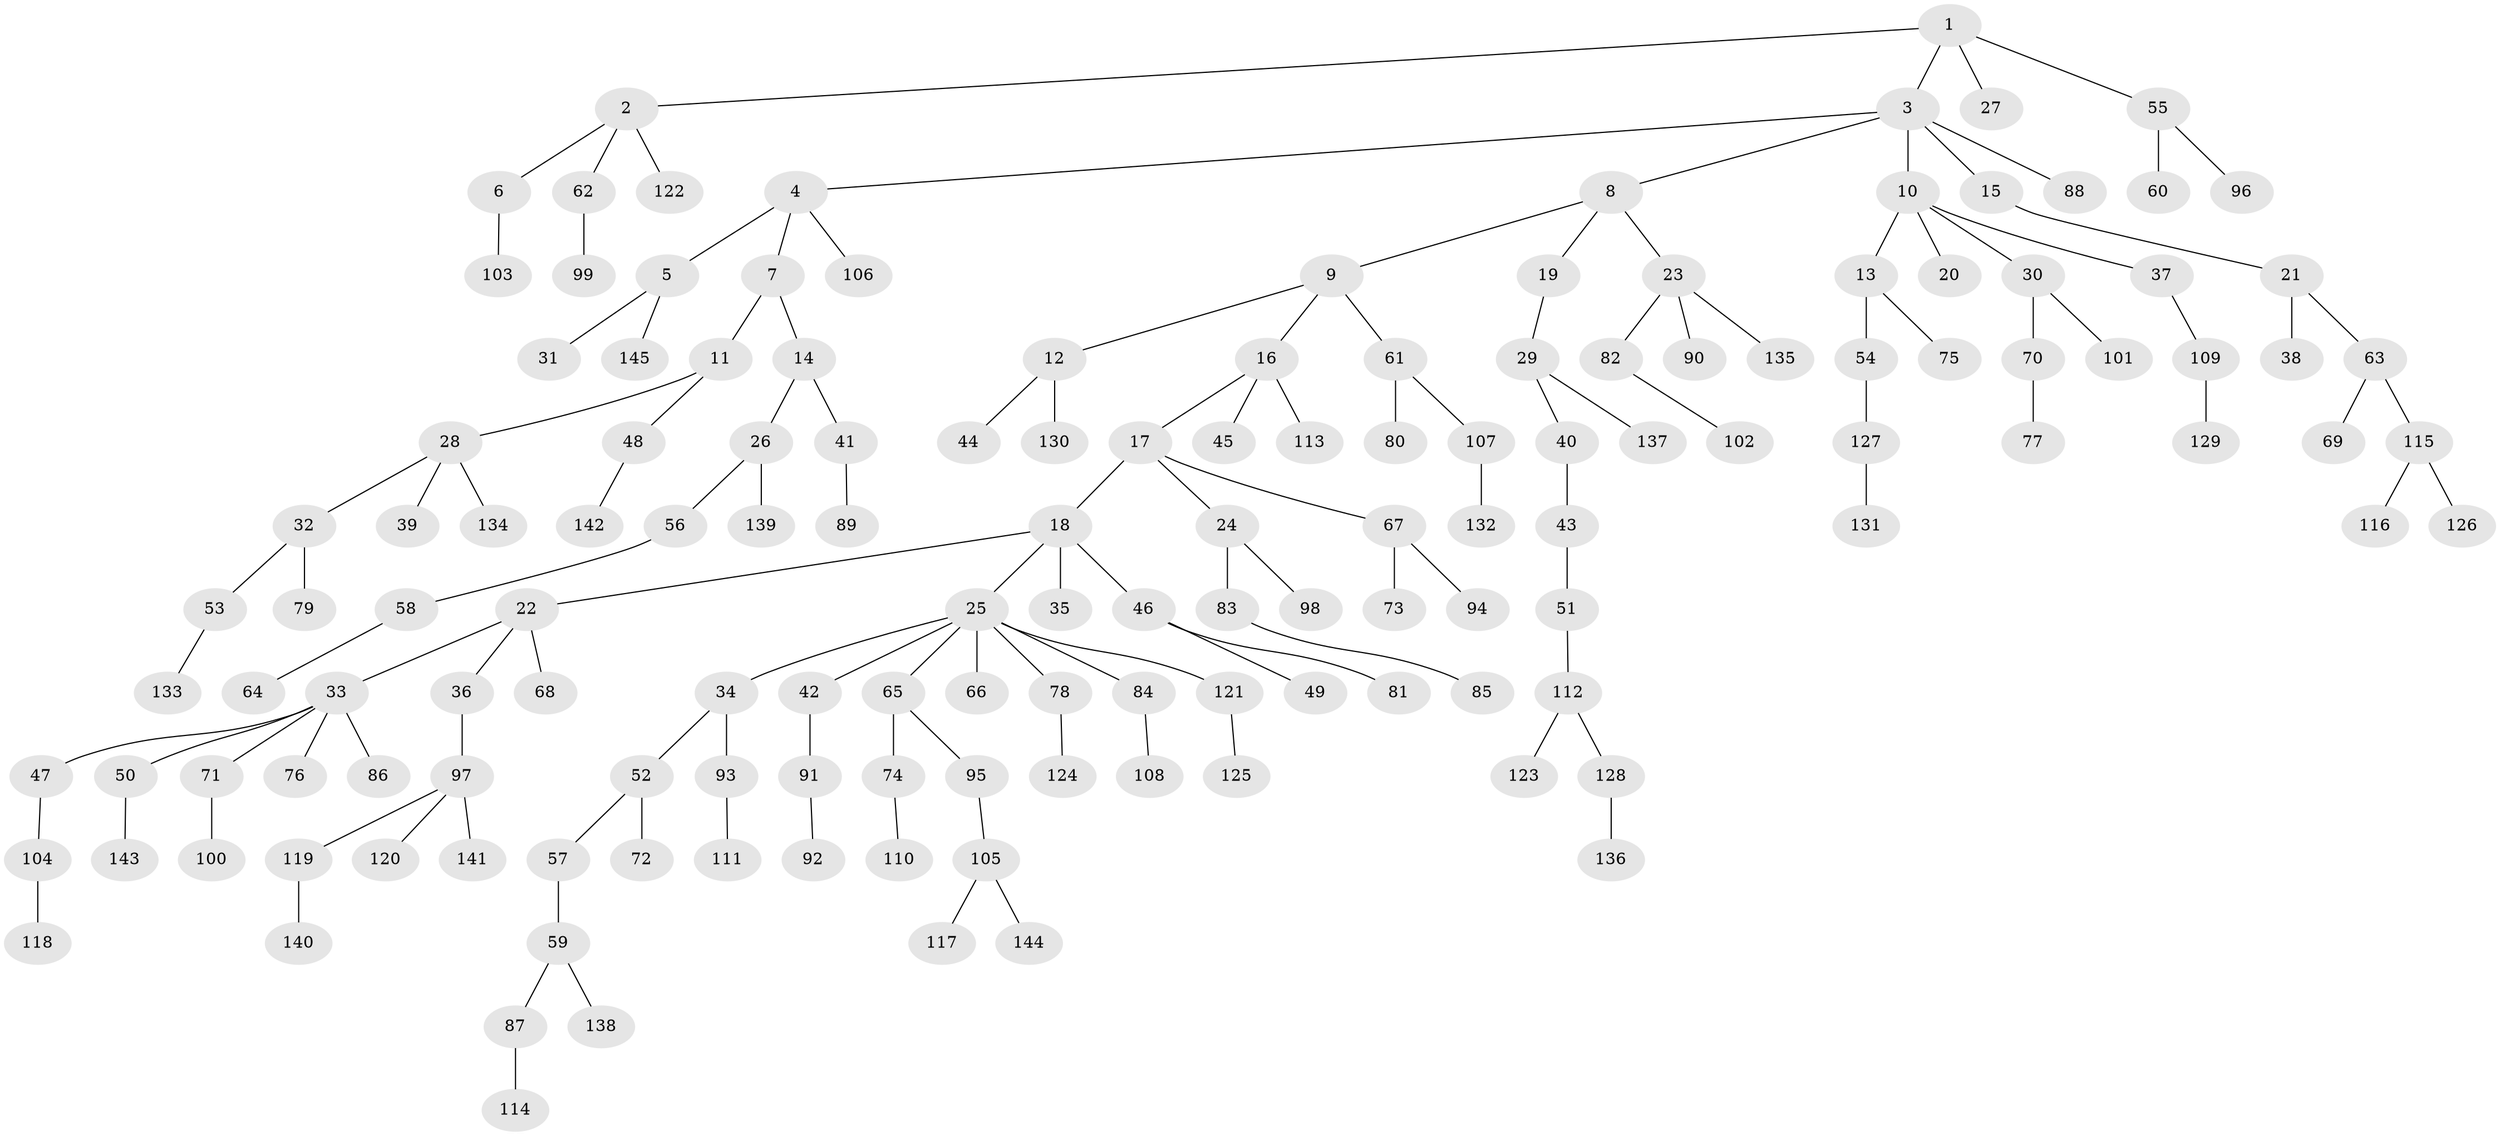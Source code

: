 // coarse degree distribution, {1: 0.7241379310344828, 2: 0.20689655172413793, 4: 0.05172413793103448, 36: 0.017241379310344827}
// Generated by graph-tools (version 1.1) at 2025/55/03/04/25 21:55:47]
// undirected, 145 vertices, 144 edges
graph export_dot {
graph [start="1"]
  node [color=gray90,style=filled];
  1;
  2;
  3;
  4;
  5;
  6;
  7;
  8;
  9;
  10;
  11;
  12;
  13;
  14;
  15;
  16;
  17;
  18;
  19;
  20;
  21;
  22;
  23;
  24;
  25;
  26;
  27;
  28;
  29;
  30;
  31;
  32;
  33;
  34;
  35;
  36;
  37;
  38;
  39;
  40;
  41;
  42;
  43;
  44;
  45;
  46;
  47;
  48;
  49;
  50;
  51;
  52;
  53;
  54;
  55;
  56;
  57;
  58;
  59;
  60;
  61;
  62;
  63;
  64;
  65;
  66;
  67;
  68;
  69;
  70;
  71;
  72;
  73;
  74;
  75;
  76;
  77;
  78;
  79;
  80;
  81;
  82;
  83;
  84;
  85;
  86;
  87;
  88;
  89;
  90;
  91;
  92;
  93;
  94;
  95;
  96;
  97;
  98;
  99;
  100;
  101;
  102;
  103;
  104;
  105;
  106;
  107;
  108;
  109;
  110;
  111;
  112;
  113;
  114;
  115;
  116;
  117;
  118;
  119;
  120;
  121;
  122;
  123;
  124;
  125;
  126;
  127;
  128;
  129;
  130;
  131;
  132;
  133;
  134;
  135;
  136;
  137;
  138;
  139;
  140;
  141;
  142;
  143;
  144;
  145;
  1 -- 2;
  1 -- 3;
  1 -- 27;
  1 -- 55;
  2 -- 6;
  2 -- 62;
  2 -- 122;
  3 -- 4;
  3 -- 8;
  3 -- 10;
  3 -- 15;
  3 -- 88;
  4 -- 5;
  4 -- 7;
  4 -- 106;
  5 -- 31;
  5 -- 145;
  6 -- 103;
  7 -- 11;
  7 -- 14;
  8 -- 9;
  8 -- 19;
  8 -- 23;
  9 -- 12;
  9 -- 16;
  9 -- 61;
  10 -- 13;
  10 -- 20;
  10 -- 30;
  10 -- 37;
  11 -- 28;
  11 -- 48;
  12 -- 44;
  12 -- 130;
  13 -- 54;
  13 -- 75;
  14 -- 26;
  14 -- 41;
  15 -- 21;
  16 -- 17;
  16 -- 45;
  16 -- 113;
  17 -- 18;
  17 -- 24;
  17 -- 67;
  18 -- 22;
  18 -- 25;
  18 -- 35;
  18 -- 46;
  19 -- 29;
  21 -- 38;
  21 -- 63;
  22 -- 33;
  22 -- 36;
  22 -- 68;
  23 -- 82;
  23 -- 90;
  23 -- 135;
  24 -- 83;
  24 -- 98;
  25 -- 34;
  25 -- 42;
  25 -- 65;
  25 -- 66;
  25 -- 78;
  25 -- 84;
  25 -- 121;
  26 -- 56;
  26 -- 139;
  28 -- 32;
  28 -- 39;
  28 -- 134;
  29 -- 40;
  29 -- 137;
  30 -- 70;
  30 -- 101;
  32 -- 53;
  32 -- 79;
  33 -- 47;
  33 -- 50;
  33 -- 71;
  33 -- 76;
  33 -- 86;
  34 -- 52;
  34 -- 93;
  36 -- 97;
  37 -- 109;
  40 -- 43;
  41 -- 89;
  42 -- 91;
  43 -- 51;
  46 -- 49;
  46 -- 81;
  47 -- 104;
  48 -- 142;
  50 -- 143;
  51 -- 112;
  52 -- 57;
  52 -- 72;
  53 -- 133;
  54 -- 127;
  55 -- 60;
  55 -- 96;
  56 -- 58;
  57 -- 59;
  58 -- 64;
  59 -- 87;
  59 -- 138;
  61 -- 80;
  61 -- 107;
  62 -- 99;
  63 -- 69;
  63 -- 115;
  65 -- 74;
  65 -- 95;
  67 -- 73;
  67 -- 94;
  70 -- 77;
  71 -- 100;
  74 -- 110;
  78 -- 124;
  82 -- 102;
  83 -- 85;
  84 -- 108;
  87 -- 114;
  91 -- 92;
  93 -- 111;
  95 -- 105;
  97 -- 119;
  97 -- 120;
  97 -- 141;
  104 -- 118;
  105 -- 117;
  105 -- 144;
  107 -- 132;
  109 -- 129;
  112 -- 123;
  112 -- 128;
  115 -- 116;
  115 -- 126;
  119 -- 140;
  121 -- 125;
  127 -- 131;
  128 -- 136;
}
